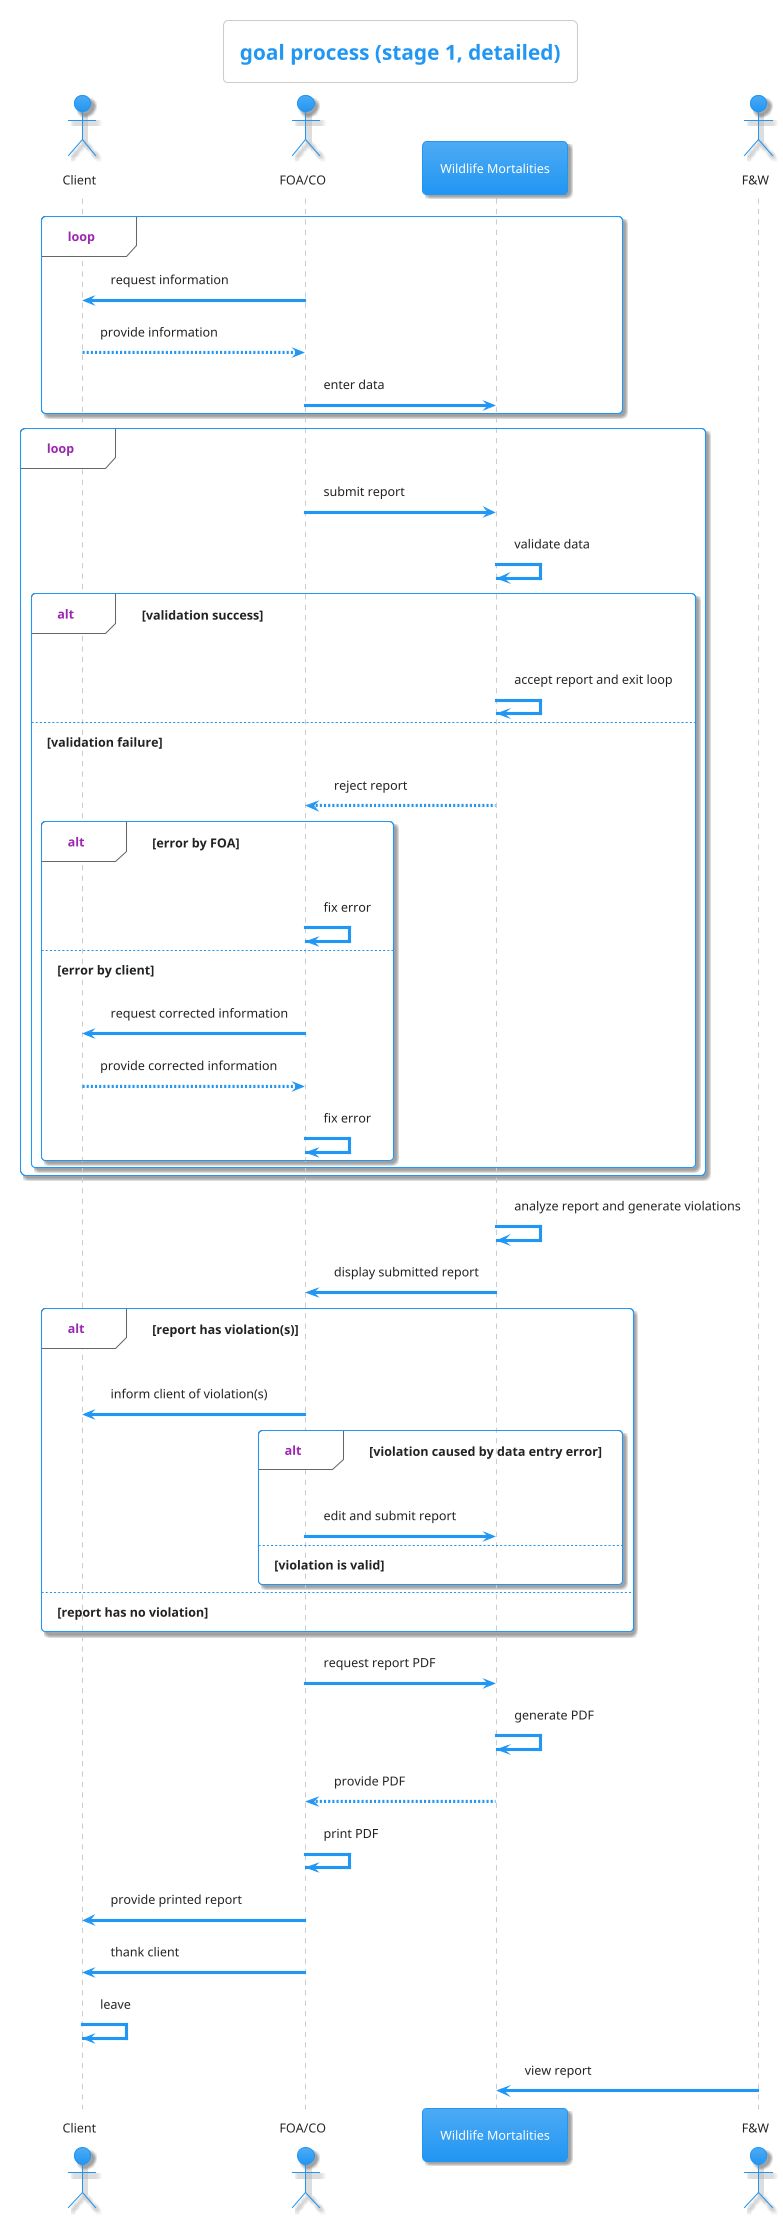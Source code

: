 @startuml goal-process
!theme materia
skinparam backgroundColor white
title goal process (stage 1, detailed)

actor "Client" as client
actor "FOA/CO" as foa
participant "Wildlife Mortalities" as wm
actor "F&W" as fw
loop
    foa -> client : request information
    client --> foa : provide information
    foa -> wm : enter data
end

    loop
        foa -> wm : submit report
        wm -> wm : validate data
        alt validation success
            wm -> wm: accept report and exit loop
        else validation failure
            wm --> foa: reject report
            alt error by FOA
                foa -> foa : fix error
            else error by client
                foa -> client : request corrected information
                client --> foa : provide corrected information
                foa -> foa : fix error
        end
    end
end
wm -> wm : analyze report and generate violations
wm -> foa : display submitted report
alt report has violation(s)
    foa -> client : inform client of violation(s)
    alt violation caused by data entry error
        foa -> wm : edit and submit report
    else violation is valid
    end
else report has no violation
end
foa -> wm : request report PDF
wm -> wm : generate PDF
wm --> foa : provide PDF
foa -> foa : print PDF
foa -> client : provide printed report
foa -> client : thank client
client -> client: leave
fw -> wm : view report